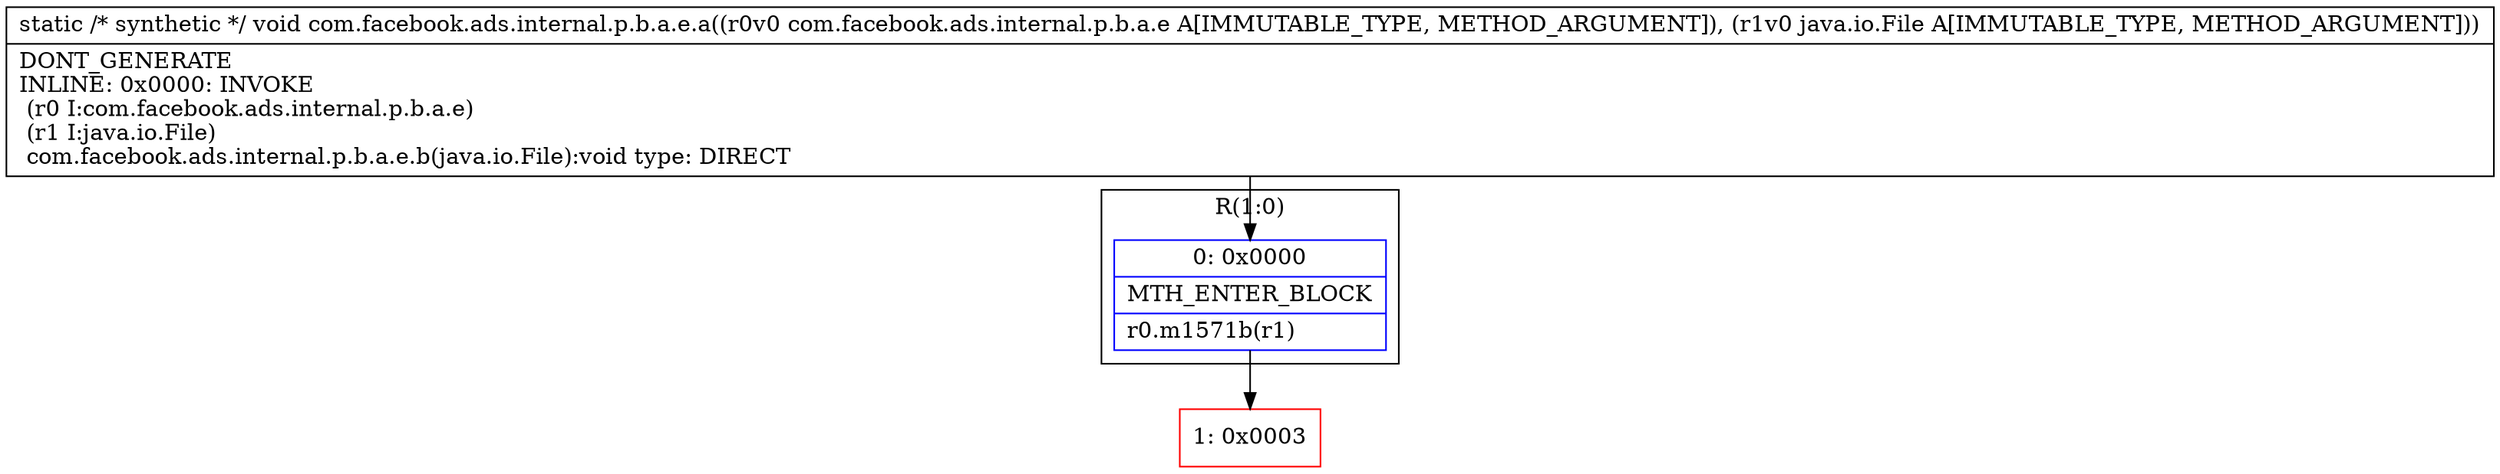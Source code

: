 digraph "CFG forcom.facebook.ads.internal.p.b.a.e.a(Lcom\/facebook\/ads\/internal\/p\/b\/a\/e;Ljava\/io\/File;)V" {
subgraph cluster_Region_238506088 {
label = "R(1:0)";
node [shape=record,color=blue];
Node_0 [shape=record,label="{0\:\ 0x0000|MTH_ENTER_BLOCK\l|r0.m1571b(r1)\l}"];
}
Node_1 [shape=record,color=red,label="{1\:\ 0x0003}"];
MethodNode[shape=record,label="{static \/* synthetic *\/ void com.facebook.ads.internal.p.b.a.e.a((r0v0 com.facebook.ads.internal.p.b.a.e A[IMMUTABLE_TYPE, METHOD_ARGUMENT]), (r1v0 java.io.File A[IMMUTABLE_TYPE, METHOD_ARGUMENT]))  | DONT_GENERATE\lINLINE: 0x0000: INVOKE  \l  (r0 I:com.facebook.ads.internal.p.b.a.e)\l  (r1 I:java.io.File)\l com.facebook.ads.internal.p.b.a.e.b(java.io.File):void type: DIRECT\l}"];
MethodNode -> Node_0;
Node_0 -> Node_1;
}

